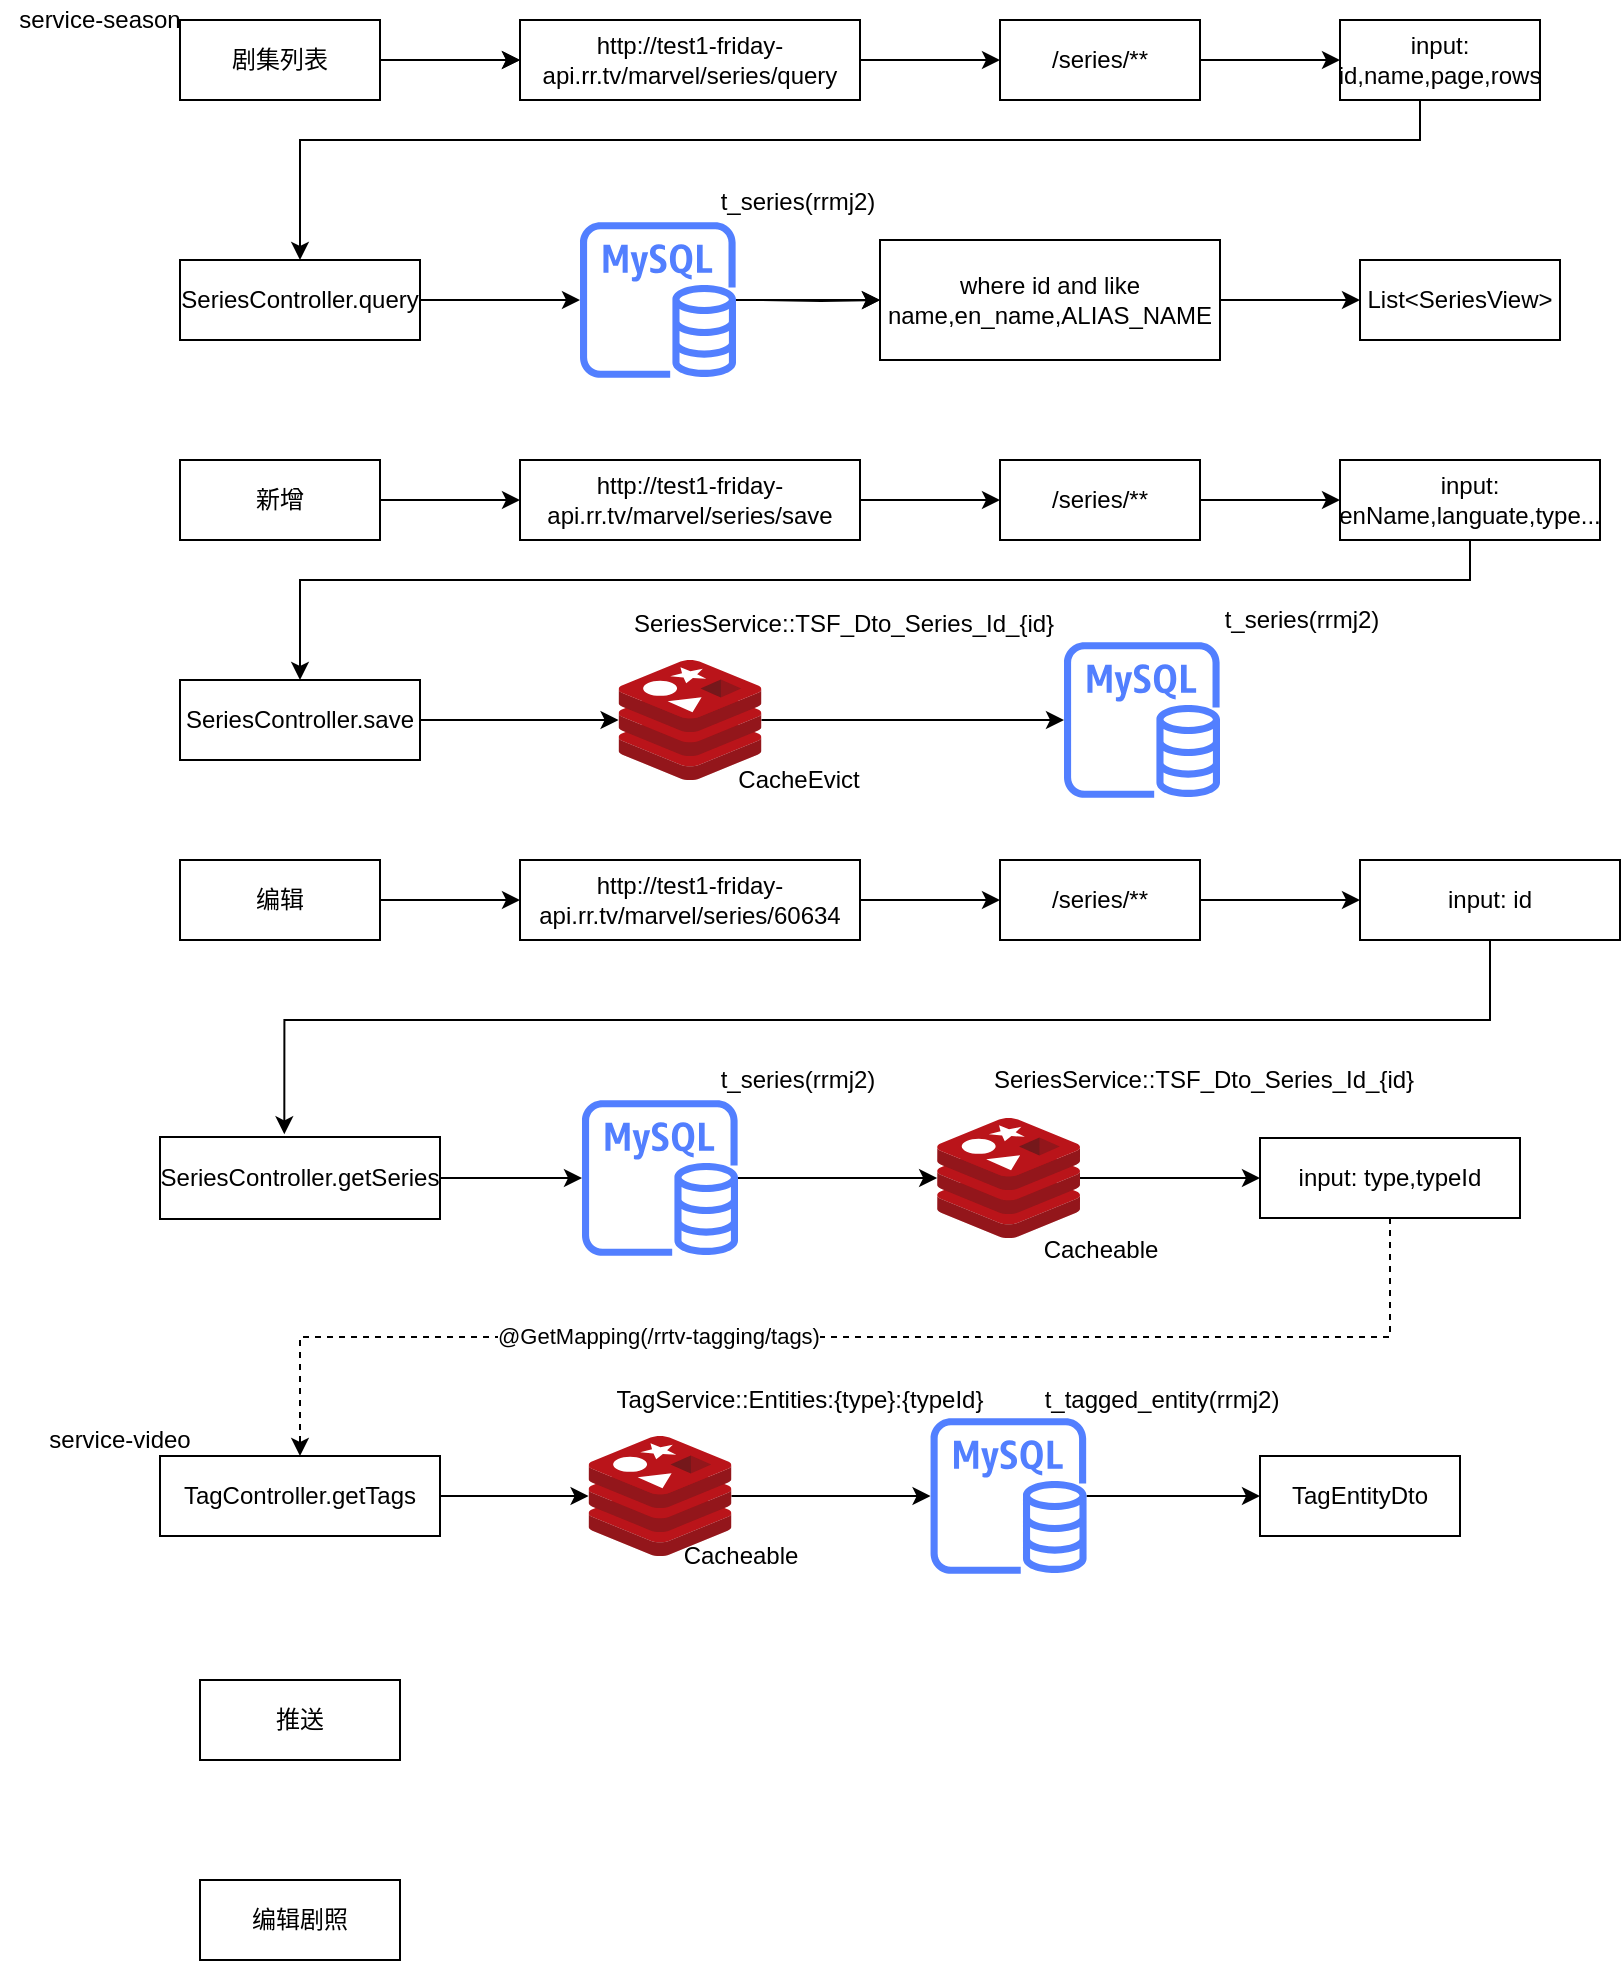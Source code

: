 <mxfile version="15.2.7" type="github" pages="2">
  <diagram id="Csr34IU09_-NHf3CM74s" name="剧集列表">
    <mxGraphModel dx="2249" dy="794" grid="1" gridSize="10" guides="1" tooltips="1" connect="1" arrows="1" fold="1" page="1" pageScale="1" pageWidth="827" pageHeight="1169" math="0" shadow="0">
      <root>
        <mxCell id="0" />
        <mxCell id="1" parent="0" />
        <mxCell id="62n-EZunI8MKve4FSGAH-35" style="edgeStyle=orthogonalEdgeStyle;rounded=0;orthogonalLoop=1;jettySize=auto;html=1;entryX=0;entryY=0.5;entryDx=0;entryDy=0;" edge="1" parent="1" source="62n-EZunI8MKve4FSGAH-2" target="62n-EZunI8MKve4FSGAH-32">
          <mxGeometry relative="1" as="geometry" />
        </mxCell>
        <mxCell id="62n-EZunI8MKve4FSGAH-39" value="" style="edgeStyle=orthogonalEdgeStyle;rounded=0;orthogonalLoop=1;jettySize=auto;html=1;" edge="1" parent="1" source="62n-EZunI8MKve4FSGAH-2" target="62n-EZunI8MKve4FSGAH-32">
          <mxGeometry relative="1" as="geometry" />
        </mxCell>
        <mxCell id="62n-EZunI8MKve4FSGAH-2" value="剧集列表" style="rounded=0;whiteSpace=wrap;html=1;" vertex="1" parent="1">
          <mxGeometry x="-480" y="10" width="100" height="40" as="geometry" />
        </mxCell>
        <mxCell id="62n-EZunI8MKve4FSGAH-22" style="edgeStyle=orthogonalEdgeStyle;rounded=0;orthogonalLoop=1;jettySize=auto;html=1;exitX=1;exitY=0.5;exitDx=0;exitDy=0;" edge="1" parent="1" source="62n-EZunI8MKve4FSGAH-21" target="62n-EZunI8MKve4FSGAH-54">
          <mxGeometry relative="1" as="geometry">
            <mxPoint x="-290.0" y="150" as="targetPoint" />
          </mxGeometry>
        </mxCell>
        <mxCell id="62n-EZunI8MKve4FSGAH-21" value="SeriesController.query" style="rounded=0;whiteSpace=wrap;html=1;" vertex="1" parent="1">
          <mxGeometry x="-480" y="130" width="120" height="40" as="geometry" />
        </mxCell>
        <mxCell id="62n-EZunI8MKve4FSGAH-28" style="edgeStyle=orthogonalEdgeStyle;rounded=0;orthogonalLoop=1;jettySize=auto;html=1;exitX=1;exitY=0.5;exitDx=0;exitDy=0;exitPerimeter=0;" edge="1" parent="1" target="62n-EZunI8MKve4FSGAH-27">
          <mxGeometry relative="1" as="geometry">
            <mxPoint x="-190.0" y="150" as="sourcePoint" />
          </mxGeometry>
        </mxCell>
        <mxCell id="XJrx-esevEfY9K6rFxHq-2" style="edgeStyle=orthogonalEdgeStyle;rounded=0;orthogonalLoop=1;jettySize=auto;html=1;entryX=0;entryY=0.5;entryDx=0;entryDy=0;" edge="1" parent="1" source="62n-EZunI8MKve4FSGAH-27" target="XJrx-esevEfY9K6rFxHq-1">
          <mxGeometry relative="1" as="geometry" />
        </mxCell>
        <mxCell id="62n-EZunI8MKve4FSGAH-27" value="where id and like name,en_name,ALIAS_NAME" style="rounded=0;whiteSpace=wrap;html=1;" vertex="1" parent="1">
          <mxGeometry x="-130" y="120" width="170" height="60" as="geometry" />
        </mxCell>
        <mxCell id="62n-EZunI8MKve4FSGAH-36" style="edgeStyle=orthogonalEdgeStyle;rounded=0;orthogonalLoop=1;jettySize=auto;html=1;" edge="1" parent="1" source="62n-EZunI8MKve4FSGAH-32">
          <mxGeometry relative="1" as="geometry">
            <mxPoint x="-70.0" y="30" as="targetPoint" />
          </mxGeometry>
        </mxCell>
        <mxCell id="62n-EZunI8MKve4FSGAH-32" value="http://test1-friday-api.rr.tv/marvel/series/query" style="rounded=0;whiteSpace=wrap;html=1;" vertex="1" parent="1">
          <mxGeometry x="-310" y="10" width="170" height="40" as="geometry" />
        </mxCell>
        <mxCell id="62n-EZunI8MKve4FSGAH-37" style="edgeStyle=orthogonalEdgeStyle;rounded=0;orthogonalLoop=1;jettySize=auto;html=1;entryX=0;entryY=0.5;entryDx=0;entryDy=0;" edge="1" parent="1" source="62n-EZunI8MKve4FSGAH-33" target="62n-EZunI8MKve4FSGAH-34">
          <mxGeometry relative="1" as="geometry">
            <mxPoint x="90" y="30" as="targetPoint" />
          </mxGeometry>
        </mxCell>
        <mxCell id="62n-EZunI8MKve4FSGAH-33" value="/series/**" style="rounded=0;whiteSpace=wrap;html=1;" vertex="1" parent="1">
          <mxGeometry x="-70" y="10" width="100" height="40" as="geometry" />
        </mxCell>
        <mxCell id="62n-EZunI8MKve4FSGAH-38" style="edgeStyle=orthogonalEdgeStyle;rounded=0;orthogonalLoop=1;jettySize=auto;html=1;entryX=0.5;entryY=0;entryDx=0;entryDy=0;" edge="1" parent="1" source="62n-EZunI8MKve4FSGAH-34" target="62n-EZunI8MKve4FSGAH-21">
          <mxGeometry relative="1" as="geometry">
            <Array as="points">
              <mxPoint x="140" y="70" />
              <mxPoint x="-420" y="70" />
            </Array>
          </mxGeometry>
        </mxCell>
        <mxCell id="62n-EZunI8MKve4FSGAH-34" value="input: id,name,page,rows" style="rounded=0;whiteSpace=wrap;html=1;" vertex="1" parent="1">
          <mxGeometry x="100" y="10" width="100" height="40" as="geometry" />
        </mxCell>
        <mxCell id="62n-EZunI8MKve4FSGAH-42" style="edgeStyle=orthogonalEdgeStyle;rounded=0;orthogonalLoop=1;jettySize=auto;html=1;" edge="1" parent="1" source="62n-EZunI8MKve4FSGAH-40" target="62n-EZunI8MKve4FSGAH-41">
          <mxGeometry relative="1" as="geometry" />
        </mxCell>
        <mxCell id="62n-EZunI8MKve4FSGAH-40" value="新增" style="rounded=0;whiteSpace=wrap;html=1;" vertex="1" parent="1">
          <mxGeometry x="-480" y="230" width="100" height="40" as="geometry" />
        </mxCell>
        <mxCell id="62n-EZunI8MKve4FSGAH-44" style="edgeStyle=orthogonalEdgeStyle;rounded=0;orthogonalLoop=1;jettySize=auto;html=1;entryX=0;entryY=0.5;entryDx=0;entryDy=0;" edge="1" parent="1" source="62n-EZunI8MKve4FSGAH-41" target="62n-EZunI8MKve4FSGAH-43">
          <mxGeometry relative="1" as="geometry" />
        </mxCell>
        <mxCell id="62n-EZunI8MKve4FSGAH-41" value="http://test1-friday-api.rr.tv/marvel/series/save" style="rounded=0;whiteSpace=wrap;html=1;" vertex="1" parent="1">
          <mxGeometry x="-310" y="230" width="170" height="40" as="geometry" />
        </mxCell>
        <mxCell id="62n-EZunI8MKve4FSGAH-46" style="edgeStyle=orthogonalEdgeStyle;rounded=0;orthogonalLoop=1;jettySize=auto;html=1;entryX=0;entryY=0.5;entryDx=0;entryDy=0;" edge="1" parent="1" source="62n-EZunI8MKve4FSGAH-43" target="62n-EZunI8MKve4FSGAH-45">
          <mxGeometry relative="1" as="geometry" />
        </mxCell>
        <mxCell id="62n-EZunI8MKve4FSGAH-43" value="/series/**" style="rounded=0;whiteSpace=wrap;html=1;" vertex="1" parent="1">
          <mxGeometry x="-70" y="230" width="100" height="40" as="geometry" />
        </mxCell>
        <mxCell id="62n-EZunI8MKve4FSGAH-62" style="edgeStyle=orthogonalEdgeStyle;rounded=0;orthogonalLoop=1;jettySize=auto;html=1;entryX=0.5;entryY=0;entryDx=0;entryDy=0;" edge="1" parent="1" source="62n-EZunI8MKve4FSGAH-45" target="62n-EZunI8MKve4FSGAH-49">
          <mxGeometry relative="1" as="geometry">
            <Array as="points">
              <mxPoint x="165" y="290" />
              <mxPoint x="-420" y="290" />
            </Array>
          </mxGeometry>
        </mxCell>
        <mxCell id="62n-EZunI8MKve4FSGAH-45" value="input: enName,languate,type..." style="rounded=0;whiteSpace=wrap;html=1;" vertex="1" parent="1">
          <mxGeometry x="100" y="230" width="130" height="40" as="geometry" />
        </mxCell>
        <mxCell id="62n-EZunI8MKve4FSGAH-48" value="service-season" style="text;html=1;strokeColor=none;fillColor=none;align=center;verticalAlign=middle;whiteSpace=wrap;rounded=0;" vertex="1" parent="1">
          <mxGeometry x="-570" width="100" height="20" as="geometry" />
        </mxCell>
        <mxCell id="62n-EZunI8MKve4FSGAH-51" style="edgeStyle=orthogonalEdgeStyle;rounded=0;orthogonalLoop=1;jettySize=auto;html=1;" edge="1" parent="1" source="62n-EZunI8MKve4FSGAH-49" target="62n-EZunI8MKve4FSGAH-50">
          <mxGeometry relative="1" as="geometry" />
        </mxCell>
        <mxCell id="62n-EZunI8MKve4FSGAH-49" value="SeriesController.save" style="rounded=0;whiteSpace=wrap;html=1;" vertex="1" parent="1">
          <mxGeometry x="-480" y="340" width="120" height="40" as="geometry" />
        </mxCell>
        <mxCell id="62n-EZunI8MKve4FSGAH-60" style="edgeStyle=orthogonalEdgeStyle;rounded=0;orthogonalLoop=1;jettySize=auto;html=1;" edge="1" parent="1" source="62n-EZunI8MKve4FSGAH-50" target="62n-EZunI8MKve4FSGAH-58">
          <mxGeometry relative="1" as="geometry" />
        </mxCell>
        <mxCell id="62n-EZunI8MKve4FSGAH-50" value="" style="sketch=0;aspect=fixed;html=1;points=[];align=center;image;fontSize=12;image=img/lib/mscae/Cache_Redis_Product.svg;" vertex="1" parent="1">
          <mxGeometry x="-260.71" y="330" width="71.43" height="60" as="geometry" />
        </mxCell>
        <mxCell id="62n-EZunI8MKve4FSGAH-55" value="" style="edgeStyle=orthogonalEdgeStyle;rounded=0;orthogonalLoop=1;jettySize=auto;html=1;" edge="1" parent="1" source="62n-EZunI8MKve4FSGAH-54" target="62n-EZunI8MKve4FSGAH-27">
          <mxGeometry relative="1" as="geometry" />
        </mxCell>
        <mxCell id="62n-EZunI8MKve4FSGAH-54" value="" style="sketch=0;outlineConnect=0;fontColor=#232F3E;gradientColor=none;fillColor=#527FFF;strokeColor=none;dashed=0;verticalLabelPosition=bottom;verticalAlign=top;align=center;html=1;fontSize=12;fontStyle=0;aspect=fixed;pointerEvents=1;shape=mxgraph.aws4.rds_mysql_instance;" vertex="1" parent="1">
          <mxGeometry x="-280" y="111" width="78" height="78" as="geometry" />
        </mxCell>
        <mxCell id="62n-EZunI8MKve4FSGAH-56" value="t_series(rrmj2)" style="text;html=1;strokeColor=none;fillColor=none;align=center;verticalAlign=middle;whiteSpace=wrap;rounded=0;" vertex="1" parent="1">
          <mxGeometry x="-212" y="91" width="82" height="20" as="geometry" />
        </mxCell>
        <mxCell id="62n-EZunI8MKve4FSGAH-57" value="SeriesService::TSF_Dto_Series_Id_{id}" style="text;html=1;strokeColor=none;fillColor=none;align=center;verticalAlign=middle;whiteSpace=wrap;rounded=0;" vertex="1" parent="1">
          <mxGeometry x="-250" y="302" width="204" height="20" as="geometry" />
        </mxCell>
        <mxCell id="62n-EZunI8MKve4FSGAH-58" value="" style="sketch=0;outlineConnect=0;fontColor=#232F3E;gradientColor=none;fillColor=#527FFF;strokeColor=none;dashed=0;verticalLabelPosition=bottom;verticalAlign=top;align=center;html=1;fontSize=12;fontStyle=0;aspect=fixed;pointerEvents=1;shape=mxgraph.aws4.rds_mysql_instance;" vertex="1" parent="1">
          <mxGeometry x="-38" y="321" width="78" height="78" as="geometry" />
        </mxCell>
        <mxCell id="62n-EZunI8MKve4FSGAH-61" value="t_series(rrmj2)" style="text;html=1;strokeColor=none;fillColor=none;align=center;verticalAlign=middle;whiteSpace=wrap;rounded=0;" vertex="1" parent="1">
          <mxGeometry x="40" y="300" width="82" height="20" as="geometry" />
        </mxCell>
        <mxCell id="62n-EZunI8MKve4FSGAH-65" style="edgeStyle=orthogonalEdgeStyle;rounded=0;orthogonalLoop=1;jettySize=auto;html=1;exitX=1;exitY=0.5;exitDx=0;exitDy=0;" edge="1" parent="1" source="62n-EZunI8MKve4FSGAH-63" target="62n-EZunI8MKve4FSGAH-64">
          <mxGeometry relative="1" as="geometry" />
        </mxCell>
        <mxCell id="62n-EZunI8MKve4FSGAH-63" value="编辑" style="rounded=0;whiteSpace=wrap;html=1;" vertex="1" parent="1">
          <mxGeometry x="-480" y="430" width="100" height="40" as="geometry" />
        </mxCell>
        <mxCell id="62n-EZunI8MKve4FSGAH-67" style="edgeStyle=orthogonalEdgeStyle;rounded=0;orthogonalLoop=1;jettySize=auto;html=1;" edge="1" parent="1" source="62n-EZunI8MKve4FSGAH-64" target="62n-EZunI8MKve4FSGAH-66">
          <mxGeometry relative="1" as="geometry" />
        </mxCell>
        <mxCell id="62n-EZunI8MKve4FSGAH-64" value="http://test1-friday-api.rr.tv/marvel/series/60634" style="rounded=0;whiteSpace=wrap;html=1;" vertex="1" parent="1">
          <mxGeometry x="-310" y="430" width="170" height="40" as="geometry" />
        </mxCell>
        <mxCell id="62n-EZunI8MKve4FSGAH-69" style="edgeStyle=orthogonalEdgeStyle;rounded=0;orthogonalLoop=1;jettySize=auto;html=1;" edge="1" parent="1" source="62n-EZunI8MKve4FSGAH-66" target="62n-EZunI8MKve4FSGAH-68">
          <mxGeometry relative="1" as="geometry" />
        </mxCell>
        <mxCell id="62n-EZunI8MKve4FSGAH-66" value="/series/**" style="rounded=0;whiteSpace=wrap;html=1;" vertex="1" parent="1">
          <mxGeometry x="-70" y="430" width="100" height="40" as="geometry" />
        </mxCell>
        <mxCell id="62n-EZunI8MKve4FSGAH-91" style="edgeStyle=orthogonalEdgeStyle;rounded=0;orthogonalLoop=1;jettySize=auto;html=1;entryX=0.444;entryY=-0.033;entryDx=0;entryDy=0;entryPerimeter=0;" edge="1" parent="1" source="62n-EZunI8MKve4FSGAH-68" target="62n-EZunI8MKve4FSGAH-70">
          <mxGeometry relative="1" as="geometry">
            <Array as="points">
              <mxPoint x="175" y="510" />
              <mxPoint x="-428" y="510" />
            </Array>
          </mxGeometry>
        </mxCell>
        <mxCell id="62n-EZunI8MKve4FSGAH-68" value="input: id" style="rounded=0;whiteSpace=wrap;html=1;" vertex="1" parent="1">
          <mxGeometry x="110" y="430" width="130" height="40" as="geometry" />
        </mxCell>
        <mxCell id="62n-EZunI8MKve4FSGAH-73" style="edgeStyle=orthogonalEdgeStyle;rounded=0;orthogonalLoop=1;jettySize=auto;html=1;" edge="1" parent="1" source="62n-EZunI8MKve4FSGAH-70" target="62n-EZunI8MKve4FSGAH-71">
          <mxGeometry relative="1" as="geometry" />
        </mxCell>
        <mxCell id="62n-EZunI8MKve4FSGAH-70" value="SeriesController.getSeries" style="rounded=0;whiteSpace=wrap;html=1;" vertex="1" parent="1">
          <mxGeometry x="-490" y="568.5" width="140" height="41" as="geometry" />
        </mxCell>
        <mxCell id="62n-EZunI8MKve4FSGAH-74" style="edgeStyle=orthogonalEdgeStyle;rounded=0;orthogonalLoop=1;jettySize=auto;html=1;" edge="1" parent="1" source="62n-EZunI8MKve4FSGAH-71" target="62n-EZunI8MKve4FSGAH-75">
          <mxGeometry relative="1" as="geometry">
            <mxPoint x="-130.0" y="589" as="targetPoint" />
          </mxGeometry>
        </mxCell>
        <mxCell id="62n-EZunI8MKve4FSGAH-71" value="" style="sketch=0;outlineConnect=0;fontColor=#232F3E;gradientColor=none;fillColor=#527FFF;strokeColor=none;dashed=0;verticalLabelPosition=bottom;verticalAlign=top;align=center;html=1;fontSize=12;fontStyle=0;aspect=fixed;pointerEvents=1;shape=mxgraph.aws4.rds_mysql_instance;" vertex="1" parent="1">
          <mxGeometry x="-279" y="550" width="78" height="78" as="geometry" />
        </mxCell>
        <mxCell id="62n-EZunI8MKve4FSGAH-72" value="t_series(rrmj2)" style="text;html=1;strokeColor=none;fillColor=none;align=center;verticalAlign=middle;whiteSpace=wrap;rounded=0;" vertex="1" parent="1">
          <mxGeometry x="-212" y="530" width="82" height="20" as="geometry" />
        </mxCell>
        <mxCell id="62n-EZunI8MKve4FSGAH-79" style="edgeStyle=orthogonalEdgeStyle;rounded=0;orthogonalLoop=1;jettySize=auto;html=1;" edge="1" parent="1" source="62n-EZunI8MKve4FSGAH-75">
          <mxGeometry relative="1" as="geometry">
            <mxPoint x="60" y="589" as="targetPoint" />
          </mxGeometry>
        </mxCell>
        <mxCell id="62n-EZunI8MKve4FSGAH-75" value="" style="sketch=0;aspect=fixed;html=1;points=[];align=center;image;fontSize=12;image=img/lib/mscae/Cache_Redis_Product.svg;" vertex="1" parent="1">
          <mxGeometry x="-101.43" y="559" width="71.43" height="60" as="geometry" />
        </mxCell>
        <mxCell id="62n-EZunI8MKve4FSGAH-76" value="SeriesService::TSF_Dto_Series_Id_{id}" style="text;html=1;strokeColor=none;fillColor=none;align=center;verticalAlign=middle;whiteSpace=wrap;rounded=0;" vertex="1" parent="1">
          <mxGeometry x="-70" y="530" width="204" height="20" as="geometry" />
        </mxCell>
        <mxCell id="62n-EZunI8MKve4FSGAH-77" value="CacheEvict" style="text;html=1;strokeColor=none;fillColor=none;align=center;verticalAlign=middle;whiteSpace=wrap;rounded=0;" vertex="1" parent="1">
          <mxGeometry x="-201" y="380" width="61" height="20" as="geometry" />
        </mxCell>
        <mxCell id="62n-EZunI8MKve4FSGAH-78" value="Cacheable" style="text;html=1;strokeColor=none;fillColor=none;align=center;verticalAlign=middle;whiteSpace=wrap;rounded=0;" vertex="1" parent="1">
          <mxGeometry x="-50.5" y="615" width="61" height="20" as="geometry" />
        </mxCell>
        <mxCell id="62n-EZunI8MKve4FSGAH-92" style="edgeStyle=orthogonalEdgeStyle;rounded=0;orthogonalLoop=1;jettySize=auto;html=1;exitX=0.5;exitY=1;exitDx=0;exitDy=0;dashed=1;" edge="1" parent="1" source="62n-EZunI8MKve4FSGAH-80" target="62n-EZunI8MKve4FSGAH-81">
          <mxGeometry relative="1" as="geometry" />
        </mxCell>
        <mxCell id="loXRp0nuNey_N1BqB6lC-4" value="@GetMapping(/rrtv-tagging/tags)" style="edgeLabel;html=1;align=center;verticalAlign=middle;resizable=0;points=[];" vertex="1" connectable="0" parent="62n-EZunI8MKve4FSGAH-92">
          <mxGeometry x="0.282" y="-1" relative="1" as="geometry">
            <mxPoint as="offset" />
          </mxGeometry>
        </mxCell>
        <mxCell id="62n-EZunI8MKve4FSGAH-80" value="input: type,typeId" style="rounded=0;whiteSpace=wrap;html=1;" vertex="1" parent="1">
          <mxGeometry x="60" y="569" width="130" height="40" as="geometry" />
        </mxCell>
        <mxCell id="62n-EZunI8MKve4FSGAH-84" style="edgeStyle=orthogonalEdgeStyle;rounded=0;orthogonalLoop=1;jettySize=auto;html=1;" edge="1" parent="1" source="62n-EZunI8MKve4FSGAH-81" target="62n-EZunI8MKve4FSGAH-83">
          <mxGeometry relative="1" as="geometry" />
        </mxCell>
        <mxCell id="62n-EZunI8MKve4FSGAH-81" value="TagController.getTags" style="rounded=0;whiteSpace=wrap;html=1;" vertex="1" parent="1">
          <mxGeometry x="-490" y="728" width="140" height="40" as="geometry" />
        </mxCell>
        <mxCell id="62n-EZunI8MKve4FSGAH-82" value="service-video" style="text;html=1;strokeColor=none;fillColor=none;align=center;verticalAlign=middle;whiteSpace=wrap;rounded=0;" vertex="1" parent="1">
          <mxGeometry x="-560" y="710" width="100" height="20" as="geometry" />
        </mxCell>
        <mxCell id="62n-EZunI8MKve4FSGAH-88" style="edgeStyle=orthogonalEdgeStyle;rounded=0;orthogonalLoop=1;jettySize=auto;html=1;" edge="1" parent="1" source="62n-EZunI8MKve4FSGAH-83" target="62n-EZunI8MKve4FSGAH-87">
          <mxGeometry relative="1" as="geometry" />
        </mxCell>
        <mxCell id="62n-EZunI8MKve4FSGAH-83" value="" style="sketch=0;aspect=fixed;html=1;points=[];align=center;image;fontSize=12;image=img/lib/mscae/Cache_Redis_Product.svg;" vertex="1" parent="1">
          <mxGeometry x="-275.71" y="718" width="71.43" height="60" as="geometry" />
        </mxCell>
        <mxCell id="62n-EZunI8MKve4FSGAH-85" value="Cacheable" style="text;html=1;strokeColor=none;fillColor=none;align=center;verticalAlign=middle;whiteSpace=wrap;rounded=0;" vertex="1" parent="1">
          <mxGeometry x="-230" y="768" width="61" height="20" as="geometry" />
        </mxCell>
        <mxCell id="62n-EZunI8MKve4FSGAH-86" value="TagService::Entities:{type}:{typeId}" style="text;html=1;strokeColor=none;fillColor=none;align=center;verticalAlign=middle;whiteSpace=wrap;rounded=0;" vertex="1" parent="1">
          <mxGeometry x="-272.5" y="690" width="204" height="20" as="geometry" />
        </mxCell>
        <mxCell id="XJrx-esevEfY9K6rFxHq-3" style="edgeStyle=orthogonalEdgeStyle;rounded=0;orthogonalLoop=1;jettySize=auto;html=1;" edge="1" parent="1" source="62n-EZunI8MKve4FSGAH-87">
          <mxGeometry relative="1" as="geometry">
            <mxPoint x="60" y="748" as="targetPoint" />
          </mxGeometry>
        </mxCell>
        <mxCell id="62n-EZunI8MKve4FSGAH-87" value="" style="sketch=0;outlineConnect=0;fontColor=#232F3E;gradientColor=none;fillColor=#527FFF;strokeColor=none;dashed=0;verticalLabelPosition=bottom;verticalAlign=top;align=center;html=1;fontSize=12;fontStyle=0;aspect=fixed;pointerEvents=1;shape=mxgraph.aws4.rds_mysql_instance;" vertex="1" parent="1">
          <mxGeometry x="-104.72" y="709" width="78" height="78" as="geometry" />
        </mxCell>
        <mxCell id="62n-EZunI8MKve4FSGAH-89" value="t_tagged_entity(rrmj2)" style="text;html=1;strokeColor=none;fillColor=none;align=center;verticalAlign=middle;whiteSpace=wrap;rounded=0;" vertex="1" parent="1">
          <mxGeometry x="-30" y="690" width="82" height="20" as="geometry" />
        </mxCell>
        <mxCell id="zj1xte1gOo1hs1mLrbRV-1" value="推送" style="rounded=0;whiteSpace=wrap;html=1;" vertex="1" parent="1">
          <mxGeometry x="-470" y="840" width="100" height="40" as="geometry" />
        </mxCell>
        <mxCell id="zj1xte1gOo1hs1mLrbRV-2" value="编辑剧照" style="rounded=0;whiteSpace=wrap;html=1;" vertex="1" parent="1">
          <mxGeometry x="-470" y="940" width="100" height="40" as="geometry" />
        </mxCell>
        <mxCell id="XJrx-esevEfY9K6rFxHq-1" value="List&amp;lt;SeriesView&amp;gt;" style="rounded=0;whiteSpace=wrap;html=1;" vertex="1" parent="1">
          <mxGeometry x="110" y="130" width="100" height="40" as="geometry" />
        </mxCell>
        <mxCell id="XJrx-esevEfY9K6rFxHq-4" value="TagEntityDto" style="rounded=0;whiteSpace=wrap;html=1;" vertex="1" parent="1">
          <mxGeometry x="60" y="728" width="100" height="40" as="geometry" />
        </mxCell>
      </root>
    </mxGraphModel>
  </diagram>
  <diagram id="RF3psgAw9WswlngdWvDq" name="季管理">
    <mxGraphModel dx="2012" dy="662" grid="1" gridSize="10" guides="1" tooltips="1" connect="1" arrows="1" fold="1" page="1" pageScale="1" pageWidth="827" pageHeight="1169" math="0" shadow="0">
      <root>
        <mxCell id="Jb0KIdyuy2g6mQiWzoPX-0" />
        <mxCell id="Jb0KIdyuy2g6mQiWzoPX-1" parent="Jb0KIdyuy2g6mQiWzoPX-0" />
        <mxCell id="bjMdh-yCFf-U1PHfJnrc-1" style="edgeStyle=orthogonalEdgeStyle;rounded=0;orthogonalLoop=1;jettySize=auto;html=1;" edge="1" parent="Jb0KIdyuy2g6mQiWzoPX-1" source="fdgEXb5Pu3C6eIf1QEU1-0" target="M6sY0OXi7OvFCXMWKebZ-0">
          <mxGeometry relative="1" as="geometry" />
        </mxCell>
        <mxCell id="fdgEXb5Pu3C6eIf1QEU1-0" value="季列表" style="rounded=0;whiteSpace=wrap;html=1;" vertex="1" parent="Jb0KIdyuy2g6mQiWzoPX-1">
          <mxGeometry x="-720" y="30" width="100" height="40" as="geometry" />
        </mxCell>
        <mxCell id="bjMdh-yCFf-U1PHfJnrc-2" style="edgeStyle=orthogonalEdgeStyle;rounded=0;orthogonalLoop=1;jettySize=auto;html=1;entryX=0;entryY=0.5;entryDx=0;entryDy=0;" edge="1" parent="Jb0KIdyuy2g6mQiWzoPX-1" source="M6sY0OXi7OvFCXMWKebZ-0" target="N65d7U8ddPsTYSOsNhqP-0">
          <mxGeometry relative="1" as="geometry" />
        </mxCell>
        <mxCell id="M6sY0OXi7OvFCXMWKebZ-0" value="test1-friday-api.rr.tv/service-season-manage/season/query" style="rounded=0;whiteSpace=wrap;html=1;" vertex="1" parent="Jb0KIdyuy2g6mQiWzoPX-1">
          <mxGeometry x="-520" y="30" width="140" height="40" as="geometry" />
        </mxCell>
        <mxCell id="bjMdh-yCFf-U1PHfJnrc-3" style="edgeStyle=orthogonalEdgeStyle;rounded=0;orthogonalLoop=1;jettySize=auto;html=1;" edge="1" parent="Jb0KIdyuy2g6mQiWzoPX-1" source="N65d7U8ddPsTYSOsNhqP-0" target="bjMdh-yCFf-U1PHfJnrc-0">
          <mxGeometry relative="1" as="geometry" />
        </mxCell>
        <mxCell id="N65d7U8ddPsTYSOsNhqP-0" value="/service-season-manage/**" style="rounded=0;whiteSpace=wrap;html=1;" vertex="1" parent="Jb0KIdyuy2g6mQiWzoPX-1">
          <mxGeometry x="-280" y="30" width="140" height="40" as="geometry" />
        </mxCell>
        <mxCell id="bjMdh-yCFf-U1PHfJnrc-0" value="input:&lt;br&gt;title,category,seasonType" style="rounded=0;whiteSpace=wrap;html=1;" vertex="1" parent="Jb0KIdyuy2g6mQiWzoPX-1">
          <mxGeometry x="-40" y="30" width="140" height="40" as="geometry" />
        </mxCell>
        <mxCell id="yk9DVtCvbK6-A68xU-fp-0" value="service-season" style="text;html=1;strokeColor=none;fillColor=none;align=center;verticalAlign=middle;whiteSpace=wrap;rounded=0;" vertex="1" parent="Jb0KIdyuy2g6mQiWzoPX-1">
          <mxGeometry x="-810" y="10" width="90" height="20" as="geometry" />
        </mxCell>
        <mxCell id="JLLQ8edyIjeriRHTM6FS-1" style="edgeStyle=orthogonalEdgeStyle;rounded=0;orthogonalLoop=1;jettySize=auto;html=1;" edge="1" parent="Jb0KIdyuy2g6mQiWzoPX-1" source="os_g4NGzqfRnck2FOm7i-0" target="JLLQ8edyIjeriRHTM6FS-0">
          <mxGeometry relative="1" as="geometry" />
        </mxCell>
        <mxCell id="os_g4NGzqfRnck2FOm7i-0" value="SeasonManageController.&lt;br&gt;query" style="rounded=0;whiteSpace=wrap;html=1;" vertex="1" parent="Jb0KIdyuy2g6mQiWzoPX-1">
          <mxGeometry x="-740" y="160" width="150" height="50" as="geometry" />
        </mxCell>
        <mxCell id="YuQB_JBPpRejAhe0eE0f-0" style="edgeStyle=orthogonalEdgeStyle;rounded=0;orthogonalLoop=1;jettySize=auto;html=1;" edge="1" parent="Jb0KIdyuy2g6mQiWzoPX-1" source="JLLQ8edyIjeriRHTM6FS-0">
          <mxGeometry relative="1" as="geometry">
            <mxPoint x="-330" y="185.0" as="targetPoint" />
          </mxGeometry>
        </mxCell>
        <mxCell id="JLLQ8edyIjeriRHTM6FS-0" value="" style="sketch=0;outlineConnect=0;fontColor=#232F3E;gradientColor=none;fillColor=#527FFF;strokeColor=none;dashed=0;verticalLabelPosition=bottom;verticalAlign=top;align=center;html=1;fontSize=12;fontStyle=0;aspect=fixed;pointerEvents=1;shape=mxgraph.aws4.rds_mysql_instance;" vertex="1" parent="Jb0KIdyuy2g6mQiWzoPX-1">
          <mxGeometry x="-500" y="146" width="78" height="78" as="geometry" />
        </mxCell>
        <mxCell id="JLLQ8edyIjeriRHTM6FS-2" value="t_season(rrmj2)" style="text;html=1;strokeColor=none;fillColor=none;align=center;verticalAlign=middle;whiteSpace=wrap;rounded=0;" vertex="1" parent="Jb0KIdyuy2g6mQiWzoPX-1">
          <mxGeometry x="-433" y="120" width="93" height="20" as="geometry" />
        </mxCell>
        <mxCell id="YuQB_JBPpRejAhe0eE0f-2" style="edgeStyle=orthogonalEdgeStyle;rounded=0;orthogonalLoop=1;jettySize=auto;html=1;" edge="1" parent="Jb0KIdyuy2g6mQiWzoPX-1" source="YuQB_JBPpRejAhe0eE0f-1">
          <mxGeometry relative="1" as="geometry">
            <mxPoint x="-140.0" y="185" as="targetPoint" />
          </mxGeometry>
        </mxCell>
        <mxCell id="YuQB_JBPpRejAhe0eE0f-1" value="seriesIds" style="rounded=0;whiteSpace=wrap;html=1;" vertex="1" parent="Jb0KIdyuy2g6mQiWzoPX-1">
          <mxGeometry x="-330" y="165" width="100" height="40" as="geometry" />
        </mxCell>
        <mxCell id="YuQB_JBPpRejAhe0eE0f-5" style="edgeStyle=orthogonalEdgeStyle;rounded=0;orthogonalLoop=1;jettySize=auto;html=1;" edge="1" parent="Jb0KIdyuy2g6mQiWzoPX-1" source="YuQB_JBPpRejAhe0eE0f-3">
          <mxGeometry relative="1" as="geometry">
            <mxPoint x="30.0" y="185.0" as="targetPoint" />
          </mxGeometry>
        </mxCell>
        <mxCell id="YuQB_JBPpRejAhe0eE0f-3" value="" style="sketch=0;outlineConnect=0;fontColor=#232F3E;gradientColor=none;fillColor=#527FFF;strokeColor=none;dashed=0;verticalLabelPosition=bottom;verticalAlign=top;align=center;html=1;fontSize=12;fontStyle=0;aspect=fixed;pointerEvents=1;shape=mxgraph.aws4.rds_mysql_instance;" vertex="1" parent="Jb0KIdyuy2g6mQiWzoPX-1">
          <mxGeometry x="-140" y="146" width="78" height="78" as="geometry" />
        </mxCell>
        <mxCell id="YuQB_JBPpRejAhe0eE0f-4" value="t_series(rrmj2)" style="text;html=1;strokeColor=none;fillColor=none;align=center;verticalAlign=middle;whiteSpace=wrap;rounded=0;" vertex="1" parent="Jb0KIdyuy2g6mQiWzoPX-1">
          <mxGeometry x="-80" y="120" width="93" height="20" as="geometry" />
        </mxCell>
        <mxCell id="Kz7_Y-8_yeNuwmH3dzMh-14" style="edgeStyle=orthogonalEdgeStyle;rounded=0;orthogonalLoop=1;jettySize=auto;html=1;dashed=1;" edge="1" parent="Jb0KIdyuy2g6mQiWzoPX-1" source="YuQB_JBPpRejAhe0eE0f-6" target="Kz7_Y-8_yeNuwmH3dzMh-8">
          <mxGeometry relative="1" as="geometry">
            <Array as="points">
              <mxPoint x="80" y="250" />
              <mxPoint x="-660" y="250" />
            </Array>
          </mxGeometry>
        </mxCell>
        <mxCell id="KXwuD2eQW7J4Qd6tfaF6-0" value="@GetMapping(/rrtv-tagging/tags)" style="edgeLabel;html=1;align=center;verticalAlign=middle;resizable=0;points=[];" vertex="1" connectable="0" parent="Kz7_Y-8_yeNuwmH3dzMh-14">
          <mxGeometry x="0.25" y="-3" relative="1" as="geometry">
            <mxPoint as="offset" />
          </mxGeometry>
        </mxCell>
        <mxCell id="YuQB_JBPpRejAhe0eE0f-6" value="seriesName" style="rounded=0;whiteSpace=wrap;html=1;" vertex="1" parent="Jb0KIdyuy2g6mQiWzoPX-1">
          <mxGeometry x="30" y="165" width="100" height="40" as="geometry" />
        </mxCell>
        <mxCell id="Kz7_Y-8_yeNuwmH3dzMh-7" style="edgeStyle=orthogonalEdgeStyle;rounded=0;orthogonalLoop=1;jettySize=auto;html=1;" edge="1" parent="Jb0KIdyuy2g6mQiWzoPX-1" source="Kz7_Y-8_yeNuwmH3dzMh-8" target="Kz7_Y-8_yeNuwmH3dzMh-11">
          <mxGeometry relative="1" as="geometry" />
        </mxCell>
        <mxCell id="Kz7_Y-8_yeNuwmH3dzMh-8" value="TagController.getTags" style="rounded=0;whiteSpace=wrap;html=1;" vertex="1" parent="Jb0KIdyuy2g6mQiWzoPX-1">
          <mxGeometry x="-730" y="319" width="140" height="40" as="geometry" />
        </mxCell>
        <mxCell id="Kz7_Y-8_yeNuwmH3dzMh-9" value="service-video" style="text;html=1;strokeColor=none;fillColor=none;align=center;verticalAlign=middle;whiteSpace=wrap;rounded=0;" vertex="1" parent="Jb0KIdyuy2g6mQiWzoPX-1">
          <mxGeometry x="-800" y="301" width="100" height="20" as="geometry" />
        </mxCell>
        <mxCell id="Kz7_Y-8_yeNuwmH3dzMh-10" style="edgeStyle=orthogonalEdgeStyle;rounded=0;orthogonalLoop=1;jettySize=auto;html=1;" edge="1" parent="Jb0KIdyuy2g6mQiWzoPX-1" source="Kz7_Y-8_yeNuwmH3dzMh-11" target="Kz7_Y-8_yeNuwmH3dzMh-13">
          <mxGeometry relative="1" as="geometry" />
        </mxCell>
        <mxCell id="Kz7_Y-8_yeNuwmH3dzMh-11" value="" style="sketch=0;aspect=fixed;html=1;points=[];align=center;image;fontSize=12;image=img/lib/mscae/Cache_Redis_Product.svg;" vertex="1" parent="Jb0KIdyuy2g6mQiWzoPX-1">
          <mxGeometry x="-515.71" y="309" width="71.43" height="60" as="geometry" />
        </mxCell>
        <mxCell id="Kz7_Y-8_yeNuwmH3dzMh-12" value="Cacheable" style="text;html=1;strokeColor=none;fillColor=none;align=center;verticalAlign=middle;whiteSpace=wrap;rounded=0;" vertex="1" parent="Jb0KIdyuy2g6mQiWzoPX-1">
          <mxGeometry x="-470" y="359" width="61" height="20" as="geometry" />
        </mxCell>
        <mxCell id="gBRp22FuxVJoFFB4x-j1-0" style="edgeStyle=orthogonalEdgeStyle;rounded=0;orthogonalLoop=1;jettySize=auto;html=1;" edge="1" parent="Jb0KIdyuy2g6mQiWzoPX-1" source="Kz7_Y-8_yeNuwmH3dzMh-13">
          <mxGeometry relative="1" as="geometry">
            <mxPoint x="-160" y="339" as="targetPoint" />
          </mxGeometry>
        </mxCell>
        <mxCell id="Kz7_Y-8_yeNuwmH3dzMh-13" value="" style="sketch=0;outlineConnect=0;fontColor=#232F3E;gradientColor=none;fillColor=#527FFF;strokeColor=none;dashed=0;verticalLabelPosition=bottom;verticalAlign=top;align=center;html=1;fontSize=12;fontStyle=0;aspect=fixed;pointerEvents=1;shape=mxgraph.aws4.rds_mysql_instance;" vertex="1" parent="Jb0KIdyuy2g6mQiWzoPX-1">
          <mxGeometry x="-344.72" y="300" width="78" height="78" as="geometry" />
        </mxCell>
        <mxCell id="nns6R-VEcHSgtrWx-rsk-0" value="TagService::Entities:{type}:{typeId}" style="text;html=1;strokeColor=none;fillColor=none;align=center;verticalAlign=middle;whiteSpace=wrap;rounded=0;" vertex="1" parent="Jb0KIdyuy2g6mQiWzoPX-1">
          <mxGeometry x="-510" y="280" width="204" height="20" as="geometry" />
        </mxCell>
        <mxCell id="sUj7d0lyLKgLi8YZPt7N-0" value="t_tagged_entity(rrmj2)" style="text;html=1;strokeColor=none;fillColor=none;align=center;verticalAlign=middle;whiteSpace=wrap;rounded=0;" vertex="1" parent="Jb0KIdyuy2g6mQiWzoPX-1">
          <mxGeometry x="-251" y="281" width="82" height="20" as="geometry" />
        </mxCell>
        <mxCell id="gBRp22FuxVJoFFB4x-j1-2" style="edgeStyle=orthogonalEdgeStyle;rounded=0;orthogonalLoop=1;jettySize=auto;html=1;" edge="1" parent="Jb0KIdyuy2g6mQiWzoPX-1" source="gBRp22FuxVJoFFB4x-j1-1">
          <mxGeometry relative="1" as="geometry">
            <mxPoint x="30.0" y="341" as="targetPoint" />
          </mxGeometry>
        </mxCell>
        <mxCell id="gBRp22FuxVJoFFB4x-j1-1" value="tags" style="rounded=0;whiteSpace=wrap;html=1;" vertex="1" parent="Jb0KIdyuy2g6mQiWzoPX-1">
          <mxGeometry x="-162" y="321" width="100" height="40" as="geometry" />
        </mxCell>
        <mxCell id="gBRp22FuxVJoFFB4x-j1-3" value="List&amp;lt;SeasonDetailDto&amp;gt;" style="rounded=0;whiteSpace=wrap;html=1;" vertex="1" parent="Jb0KIdyuy2g6mQiWzoPX-1">
          <mxGeometry x="30" y="319" width="130" height="41" as="geometry" />
        </mxCell>
        <mxCell id="9Z2WgyAfLISL372Q9qKz-2" style="edgeStyle=orthogonalEdgeStyle;rounded=0;orthogonalLoop=1;jettySize=auto;html=1;entryX=0;entryY=0.5;entryDx=0;entryDy=0;" edge="1" parent="Jb0KIdyuy2g6mQiWzoPX-1" source="9Z2WgyAfLISL372Q9qKz-0" target="9Z2WgyAfLISL372Q9qKz-1">
          <mxGeometry relative="1" as="geometry" />
        </mxCell>
        <mxCell id="9Z2WgyAfLISL372Q9qKz-0" value="管理外链平台" style="rounded=0;whiteSpace=wrap;html=1;" vertex="1" parent="Jb0KIdyuy2g6mQiWzoPX-1">
          <mxGeometry x="-720" y="440" width="100" height="40" as="geometry" />
        </mxCell>
        <mxCell id="9Z2WgyAfLISL372Q9qKz-4" style="edgeStyle=orthogonalEdgeStyle;rounded=0;orthogonalLoop=1;jettySize=auto;html=1;" edge="1" parent="Jb0KIdyuy2g6mQiWzoPX-1" source="9Z2WgyAfLISL372Q9qKz-1" target="9Z2WgyAfLISL372Q9qKz-3">
          <mxGeometry relative="1" as="geometry" />
        </mxCell>
        <mxCell id="9Z2WgyAfLISL372Q9qKz-1" value="http://test1-friday-api.rr.tv/thirdSite/list" style="rounded=0;whiteSpace=wrap;html=1;" vertex="1" parent="Jb0KIdyuy2g6mQiWzoPX-1">
          <mxGeometry x="-520" y="440" width="140" height="40" as="geometry" />
        </mxCell>
        <mxCell id="9Z2WgyAfLISL372Q9qKz-6" style="edgeStyle=orthogonalEdgeStyle;rounded=0;orthogonalLoop=1;jettySize=auto;html=1;" edge="1" parent="Jb0KIdyuy2g6mQiWzoPX-1" source="9Z2WgyAfLISL372Q9qKz-3" target="9Z2WgyAfLISL372Q9qKz-5">
          <mxGeometry relative="1" as="geometry" />
        </mxCell>
        <mxCell id="9Z2WgyAfLISL372Q9qKz-3" value="/thirdSite/**" style="rounded=0;whiteSpace=wrap;html=1;" vertex="1" parent="Jb0KIdyuy2g6mQiWzoPX-1">
          <mxGeometry x="-280" y="440" width="140" height="40" as="geometry" />
        </mxCell>
        <mxCell id="9Z2WgyAfLISL372Q9qKz-5" value="input:&lt;br&gt;page,rows" style="rounded=0;whiteSpace=wrap;html=1;" vertex="1" parent="Jb0KIdyuy2g6mQiWzoPX-1">
          <mxGeometry x="-40" y="440" width="140" height="40" as="geometry" />
        </mxCell>
        <mxCell id="9Z2WgyAfLISL372Q9qKz-7" value="ThirdSiteController.list" style="rounded=0;whiteSpace=wrap;html=1;" vertex="1" parent="Jb0KIdyuy2g6mQiWzoPX-1">
          <mxGeometry x="-740" y="540" width="150" height="50" as="geometry" />
        </mxCell>
      </root>
    </mxGraphModel>
  </diagram>
</mxfile>
